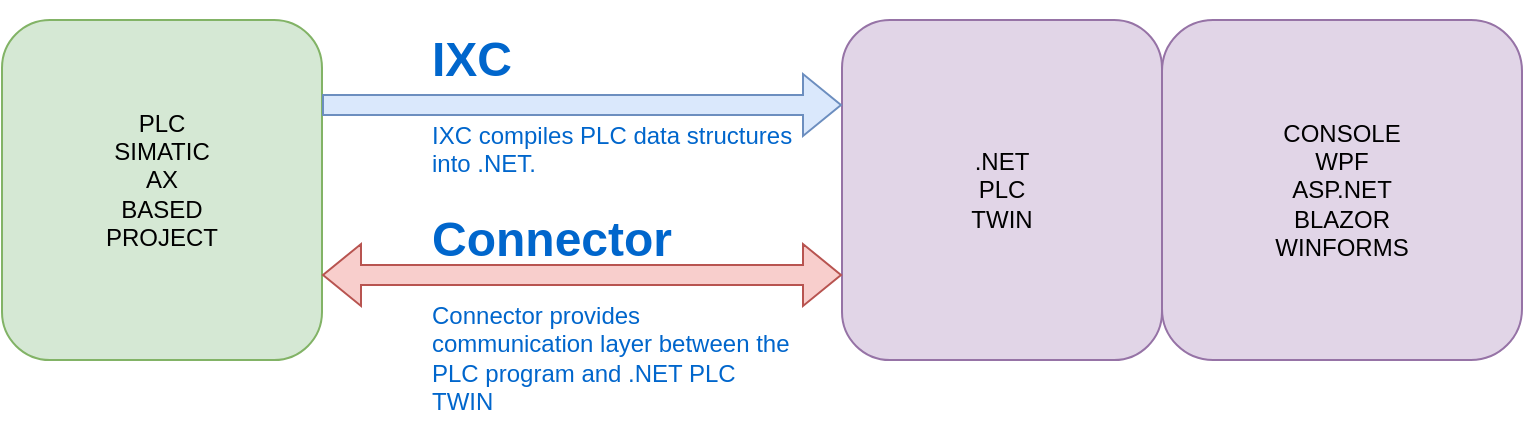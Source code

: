 <mxfile version="20.8.14" type="device"><diagram name="Page-1" id="dFNxRRj2JV7lQdbfMLXz"><mxGraphModel dx="2954" dy="1096" grid="1" gridSize="10" guides="1" tooltips="1" connect="1" arrows="1" fold="1" page="1" pageScale="1" pageWidth="850" pageHeight="1100" math="0" shadow="0"><root><mxCell id="0"/><mxCell id="1" parent="0"/><mxCell id="92ipYR3zWR-mEZ-wEGJP-1" value="" style="rounded=1;whiteSpace=wrap;html=1;fillColor=#d5e8d4;strokeColor=#82b366;" vertex="1" parent="1"><mxGeometry x="80" y="360" width="160" height="170" as="geometry"/></mxCell><mxCell id="92ipYR3zWR-mEZ-wEGJP-3" value="" style="rounded=1;whiteSpace=wrap;html=1;fillColor=#e1d5e7;strokeColor=#9673a6;" vertex="1" parent="1"><mxGeometry x="500" y="360" width="160" height="170" as="geometry"/></mxCell><mxCell id="92ipYR3zWR-mEZ-wEGJP-4" value="PLC&lt;br&gt;SIMATIC AX&lt;br&gt;BASED&lt;br&gt;PROJECT" style="text;html=1;strokeColor=none;fillColor=none;align=center;verticalAlign=middle;whiteSpace=wrap;rounded=0;" vertex="1" parent="1"><mxGeometry x="130" y="400" width="60" height="80" as="geometry"/></mxCell><mxCell id="92ipYR3zWR-mEZ-wEGJP-8" value=".NET&lt;br&gt;PLC&lt;br&gt;TWIN" style="text;html=1;strokeColor=none;fillColor=none;align=center;verticalAlign=middle;whiteSpace=wrap;rounded=0;" vertex="1" parent="1"><mxGeometry x="550" y="415" width="60" height="60" as="geometry"/></mxCell><mxCell id="92ipYR3zWR-mEZ-wEGJP-9" value="" style="shape=flexArrow;endArrow=classic;html=1;rounded=0;exitX=1;exitY=0.25;exitDx=0;exitDy=0;entryX=0;entryY=0.25;entryDx=0;entryDy=0;fillColor=#dae8fc;strokeColor=#6c8ebf;" edge="1" parent="1" source="92ipYR3zWR-mEZ-wEGJP-1" target="92ipYR3zWR-mEZ-wEGJP-3"><mxGeometry width="50" height="50" relative="1" as="geometry"><mxPoint x="300" y="490" as="sourcePoint"/><mxPoint x="450" y="510" as="targetPoint"/></mxGeometry></mxCell><mxCell id="92ipYR3zWR-mEZ-wEGJP-10" value="" style="shape=flexArrow;endArrow=classic;startArrow=classic;html=1;rounded=0;exitX=1;exitY=0.75;exitDx=0;exitDy=0;entryX=0;entryY=0.75;entryDx=0;entryDy=0;fillColor=#f8cecc;strokeColor=#b85450;" edge="1" parent="1" source="92ipYR3zWR-mEZ-wEGJP-1" target="92ipYR3zWR-mEZ-wEGJP-3"><mxGeometry width="100" height="100" relative="1" as="geometry"><mxPoint x="370" y="590" as="sourcePoint"/><mxPoint x="470" y="490" as="targetPoint"/></mxGeometry></mxCell><mxCell id="92ipYR3zWR-mEZ-wEGJP-12" value="&lt;h1&gt;IXC&lt;/h1&gt;&lt;p&gt;IXC compiles PLC data structures into .NET.&lt;/p&gt;" style="text;html=1;strokeColor=none;fillColor=none;spacing=5;spacingTop=-20;whiteSpace=wrap;overflow=hidden;rounded=0;fontColor=#0066CC;" vertex="1" parent="1"><mxGeometry x="290" y="360" width="190" height="80" as="geometry"/></mxCell><mxCell id="92ipYR3zWR-mEZ-wEGJP-13" value="&lt;h1&gt;Connector&lt;/h1&gt;&lt;p&gt;Connector provides communication layer between the PLC program and .NET PLC TWIN&lt;/p&gt;" style="text;html=1;strokeColor=none;fillColor=none;spacing=5;spacingTop=-20;whiteSpace=wrap;overflow=hidden;rounded=0;fontColor=#0066CC;" vertex="1" parent="1"><mxGeometry x="290" y="450" width="190" height="110" as="geometry"/></mxCell><mxCell id="92ipYR3zWR-mEZ-wEGJP-14" value="" style="rounded=1;whiteSpace=wrap;html=1;fillColor=#e1d5e7;strokeColor=#9673a6;" vertex="1" parent="1"><mxGeometry x="660" y="360" width="180" height="170" as="geometry"/></mxCell><mxCell id="92ipYR3zWR-mEZ-wEGJP-15" value="CONSOLE&lt;br&gt;WPF&lt;br&gt;ASP.NET&lt;br&gt;BLAZOR&lt;br&gt;WINFORMS" style="text;html=1;strokeColor=none;fillColor=none;align=center;verticalAlign=middle;whiteSpace=wrap;rounded=0;" vertex="1" parent="1"><mxGeometry x="720" y="415" width="60" height="60" as="geometry"/></mxCell></root></mxGraphModel></diagram></mxfile>